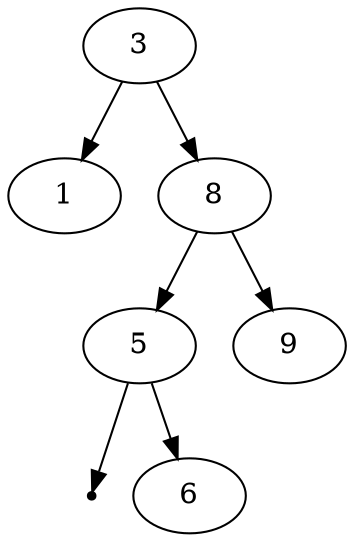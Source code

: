 digraph G{
	3;
	3 -> 1;
	3 -> 8;
	8 -> 5;
	null632311995 [shape=point];
	5 -> null632311995;
	5 -> 6;
	8 -> 9;
}
